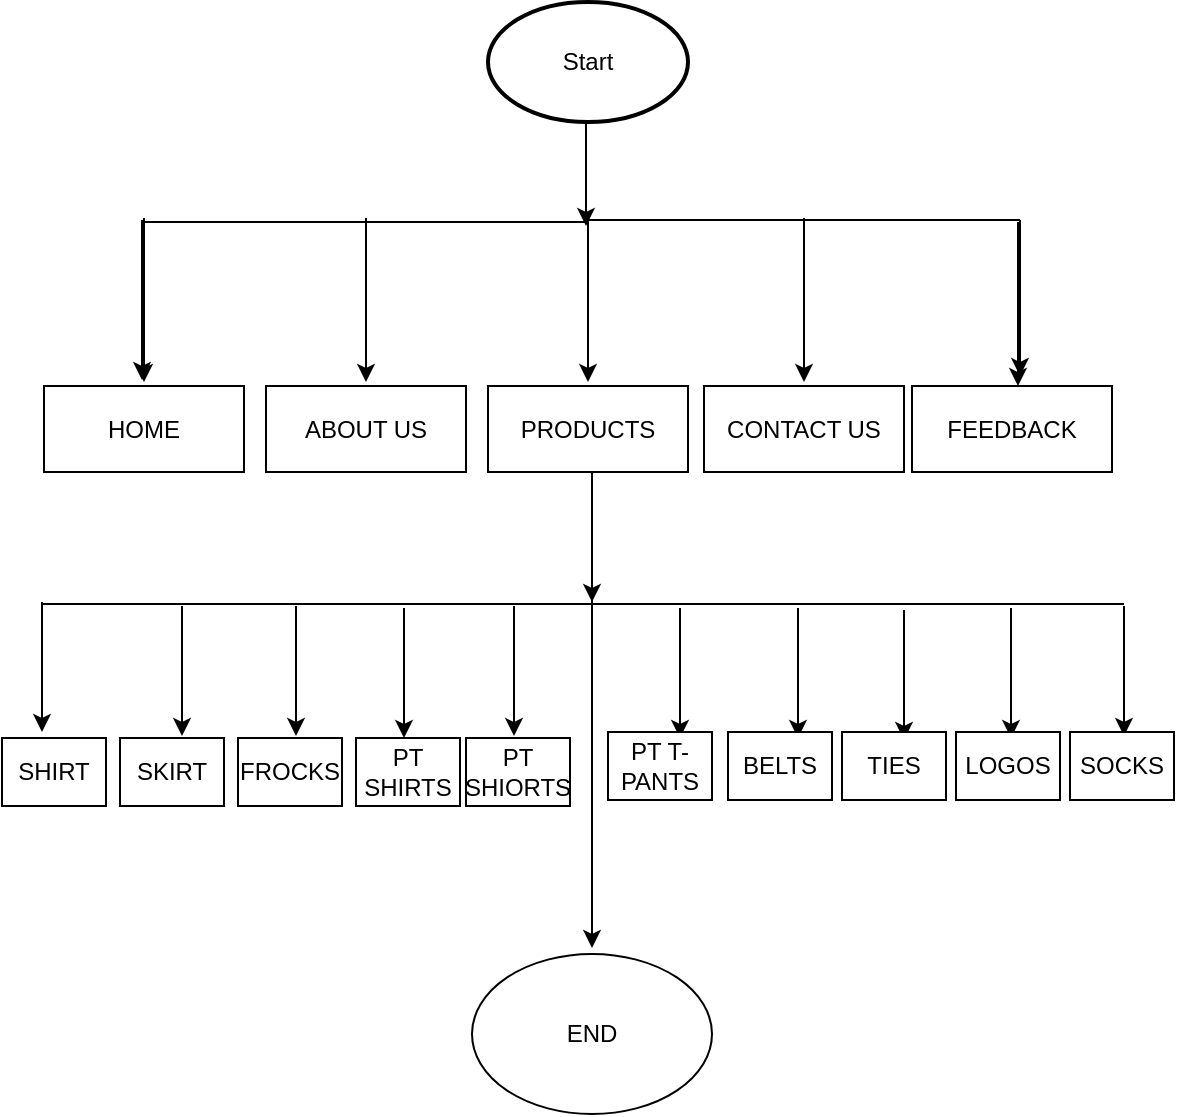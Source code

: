 <mxfile version="14.8.4" type="device"><diagram id="C5RBs43oDa-KdzZeNtuy" name="Page-1"><mxGraphModel dx="1210" dy="655" grid="0" gridSize="10" guides="1" tooltips="1" connect="1" arrows="1" fold="1" page="1" pageScale="1" pageWidth="827" pageHeight="1169" math="0" shadow="0"><root><mxCell id="WIyWlLk6GJQsqaUBKTNV-0"/><mxCell id="WIyWlLk6GJQsqaUBKTNV-1" parent="WIyWlLk6GJQsqaUBKTNV-0"/><mxCell id="ECuI2TwySRt1pXK76QCP-0" value="Start" style="strokeWidth=2;html=1;shape=mxgraph.flowchart.start_1;whiteSpace=wrap;" parent="WIyWlLk6GJQsqaUBKTNV-1" vertex="1"><mxGeometry x="364" y="82" width="100" height="60" as="geometry"/></mxCell><mxCell id="ECuI2TwySRt1pXK76QCP-3" value="" style="endArrow=classic;html=1;edgeStyle=orthogonalEdgeStyle;" parent="WIyWlLk6GJQsqaUBKTNV-1" edge="1"><mxGeometry width="50" height="50" relative="1" as="geometry"><mxPoint x="413" y="142" as="sourcePoint"/><mxPoint x="413" y="194" as="targetPoint"/></mxGeometry></mxCell><mxCell id="ECuI2TwySRt1pXK76QCP-4" value="" style="endArrow=classic;html=1;" parent="WIyWlLk6GJQsqaUBKTNV-1" edge="1"><mxGeometry width="50" height="50" relative="1" as="geometry"><mxPoint x="191" y="191" as="sourcePoint"/><mxPoint x="191" y="271" as="targetPoint"/></mxGeometry></mxCell><mxCell id="ECuI2TwySRt1pXK76QCP-5" value="" style="endArrow=classic;html=1;" parent="WIyWlLk6GJQsqaUBKTNV-1" edge="1"><mxGeometry width="50" height="50" relative="1" as="geometry"><mxPoint x="630" y="191" as="sourcePoint"/><mxPoint x="630" y="269" as="targetPoint"/></mxGeometry></mxCell><mxCell id="ECuI2TwySRt1pXK76QCP-8" value="" style="endArrow=none;html=1;" parent="WIyWlLk6GJQsqaUBKTNV-1" edge="1"><mxGeometry width="50" height="50" relative="1" as="geometry"><mxPoint x="414" y="191" as="sourcePoint"/><mxPoint x="488" y="191" as="targetPoint"/></mxGeometry></mxCell><mxCell id="ECuI2TwySRt1pXK76QCP-9" value="" style="endArrow=none;html=1;" parent="WIyWlLk6GJQsqaUBKTNV-1" edge="1"><mxGeometry width="50" height="50" relative="1" as="geometry"><mxPoint x="340" y="192" as="sourcePoint"/><mxPoint x="414" y="192" as="targetPoint"/></mxGeometry></mxCell><mxCell id="Zq1pGLSrt-RhSTsyo5HO-0" value="" style="endArrow=none;html=1;" edge="1" parent="WIyWlLk6GJQsqaUBKTNV-1"><mxGeometry width="50" height="50" relative="1" as="geometry"><mxPoint x="266" y="192" as="sourcePoint"/><mxPoint x="340" y="192" as="targetPoint"/></mxGeometry></mxCell><mxCell id="Zq1pGLSrt-RhSTsyo5HO-1" value="" style="endArrow=none;html=1;" edge="1" parent="WIyWlLk6GJQsqaUBKTNV-1"><mxGeometry width="50" height="50" relative="1" as="geometry"><mxPoint x="485" y="191" as="sourcePoint"/><mxPoint x="559" y="191" as="targetPoint"/></mxGeometry></mxCell><mxCell id="Zq1pGLSrt-RhSTsyo5HO-2" value="" style="endArrow=classic;html=1;" edge="1" parent="WIyWlLk6GJQsqaUBKTNV-1"><mxGeometry width="50" height="50" relative="1" as="geometry"><mxPoint x="414" y="190" as="sourcePoint"/><mxPoint x="414" y="272" as="targetPoint"/></mxGeometry></mxCell><mxCell id="Zq1pGLSrt-RhSTsyo5HO-3" value="" style="endArrow=none;html=1;" edge="1" parent="WIyWlLk6GJQsqaUBKTNV-1"><mxGeometry width="50" height="50" relative="1" as="geometry"><mxPoint x="192" y="192" as="sourcePoint"/><mxPoint x="266" y="192" as="targetPoint"/></mxGeometry></mxCell><mxCell id="Zq1pGLSrt-RhSTsyo5HO-4" value="" style="endArrow=none;html=1;" edge="1" parent="WIyWlLk6GJQsqaUBKTNV-1"><mxGeometry width="50" height="50" relative="1" as="geometry"><mxPoint x="556" y="191" as="sourcePoint"/><mxPoint x="630" y="191" as="targetPoint"/></mxGeometry></mxCell><mxCell id="Zq1pGLSrt-RhSTsyo5HO-5" value="PRODUCTS" style="rounded=0;whiteSpace=wrap;html=1;" vertex="1" parent="WIyWlLk6GJQsqaUBKTNV-1"><mxGeometry x="364" y="274" width="100" height="43" as="geometry"/></mxCell><mxCell id="Zq1pGLSrt-RhSTsyo5HO-13" value="CONTACT US" style="rounded=0;whiteSpace=wrap;html=1;" vertex="1" parent="WIyWlLk6GJQsqaUBKTNV-1"><mxGeometry x="472" y="274" width="100" height="43" as="geometry"/></mxCell><mxCell id="Zq1pGLSrt-RhSTsyo5HO-14" value="" style="endArrow=classic;html=1;" edge="1" parent="WIyWlLk6GJQsqaUBKTNV-1"><mxGeometry width="50" height="50" relative="1" as="geometry"><mxPoint x="522" y="190" as="sourcePoint"/><mxPoint x="522" y="272" as="targetPoint"/></mxGeometry></mxCell><mxCell id="Zq1pGLSrt-RhSTsyo5HO-15" value="FEEDBACK" style="rounded=0;whiteSpace=wrap;html=1;" vertex="1" parent="WIyWlLk6GJQsqaUBKTNV-1"><mxGeometry x="576" y="274" width="100" height="43" as="geometry"/></mxCell><mxCell id="Zq1pGLSrt-RhSTsyo5HO-16" value="" style="endArrow=classic;html=1;" edge="1" parent="WIyWlLk6GJQsqaUBKTNV-1"><mxGeometry width="50" height="50" relative="1" as="geometry"><mxPoint x="629" y="192" as="sourcePoint"/><mxPoint x="629" y="274" as="targetPoint"/></mxGeometry></mxCell><mxCell id="Zq1pGLSrt-RhSTsyo5HO-19" value="ABOUT US" style="rounded=0;whiteSpace=wrap;html=1;" vertex="1" parent="WIyWlLk6GJQsqaUBKTNV-1"><mxGeometry x="253" y="274" width="100" height="43" as="geometry"/></mxCell><mxCell id="Zq1pGLSrt-RhSTsyo5HO-20" value="" style="endArrow=classic;html=1;" edge="1" parent="WIyWlLk6GJQsqaUBKTNV-1"><mxGeometry width="50" height="50" relative="1" as="geometry"><mxPoint x="303" y="190" as="sourcePoint"/><mxPoint x="303" y="272" as="targetPoint"/></mxGeometry></mxCell><mxCell id="Zq1pGLSrt-RhSTsyo5HO-21" value="HOME" style="rounded=0;whiteSpace=wrap;html=1;" vertex="1" parent="WIyWlLk6GJQsqaUBKTNV-1"><mxGeometry x="142" y="274" width="100" height="43" as="geometry"/></mxCell><mxCell id="Zq1pGLSrt-RhSTsyo5HO-22" value="" style="endArrow=classic;html=1;" edge="1" parent="WIyWlLk6GJQsqaUBKTNV-1"><mxGeometry width="50" height="50" relative="1" as="geometry"><mxPoint x="192" y="190" as="sourcePoint"/><mxPoint x="192" y="272" as="targetPoint"/></mxGeometry></mxCell><mxCell id="Zq1pGLSrt-RhSTsyo5HO-27" style="edgeStyle=orthogonalEdgeStyle;rounded=0;orthogonalLoop=1;jettySize=auto;html=1;" edge="1" parent="WIyWlLk6GJQsqaUBKTNV-1"><mxGeometry relative="1" as="geometry"><mxPoint x="416" y="382" as="targetPoint"/><mxPoint x="416" y="317" as="sourcePoint"/><Array as="points"><mxPoint x="416" y="360"/><mxPoint x="416" y="360"/></Array></mxGeometry></mxCell><mxCell id="Zq1pGLSrt-RhSTsyo5HO-28" value="" style="endArrow=none;html=1;" edge="1" parent="WIyWlLk6GJQsqaUBKTNV-1"><mxGeometry width="50" height="50" relative="1" as="geometry"><mxPoint x="141" y="383" as="sourcePoint"/><mxPoint x="682" y="383" as="targetPoint"/><Array as="points"><mxPoint x="407" y="383"/></Array></mxGeometry></mxCell><mxCell id="Zq1pGLSrt-RhSTsyo5HO-29" style="edgeStyle=orthogonalEdgeStyle;rounded=0;orthogonalLoop=1;jettySize=auto;html=1;" edge="1" parent="WIyWlLk6GJQsqaUBKTNV-1"><mxGeometry relative="1" as="geometry"><mxPoint x="377" y="449" as="targetPoint"/><mxPoint x="377" y="384" as="sourcePoint"/><Array as="points"><mxPoint x="377" y="427"/><mxPoint x="377" y="427"/></Array></mxGeometry></mxCell><mxCell id="Zq1pGLSrt-RhSTsyo5HO-36" style="edgeStyle=orthogonalEdgeStyle;rounded=0;orthogonalLoop=1;jettySize=auto;html=1;" edge="1" parent="WIyWlLk6GJQsqaUBKTNV-1"><mxGeometry relative="1" as="geometry"><mxPoint x="322" y="450" as="targetPoint"/><mxPoint x="322" y="385" as="sourcePoint"/><Array as="points"><mxPoint x="322" y="428"/><mxPoint x="322" y="428"/></Array></mxGeometry></mxCell><mxCell id="Zq1pGLSrt-RhSTsyo5HO-37" style="edgeStyle=orthogonalEdgeStyle;rounded=0;orthogonalLoop=1;jettySize=auto;html=1;" edge="1" parent="WIyWlLk6GJQsqaUBKTNV-1"><mxGeometry relative="1" as="geometry"><mxPoint x="268" y="449" as="targetPoint"/><mxPoint x="268" y="384" as="sourcePoint"/><Array as="points"><mxPoint x="268" y="427"/><mxPoint x="268" y="427"/></Array></mxGeometry></mxCell><mxCell id="Zq1pGLSrt-RhSTsyo5HO-38" style="edgeStyle=orthogonalEdgeStyle;rounded=0;orthogonalLoop=1;jettySize=auto;html=1;" edge="1" parent="WIyWlLk6GJQsqaUBKTNV-1"><mxGeometry relative="1" as="geometry"><mxPoint x="211" y="449" as="targetPoint"/><mxPoint x="211" y="384" as="sourcePoint"/><Array as="points"><mxPoint x="211" y="427"/><mxPoint x="211" y="427"/></Array></mxGeometry></mxCell><mxCell id="Zq1pGLSrt-RhSTsyo5HO-39" style="edgeStyle=orthogonalEdgeStyle;rounded=0;orthogonalLoop=1;jettySize=auto;html=1;" edge="1" parent="WIyWlLk6GJQsqaUBKTNV-1"><mxGeometry relative="1" as="geometry"><mxPoint x="141" y="447" as="targetPoint"/><mxPoint x="141" y="382" as="sourcePoint"/><Array as="points"><mxPoint x="141" y="425"/><mxPoint x="141" y="425"/></Array></mxGeometry></mxCell><mxCell id="Zq1pGLSrt-RhSTsyo5HO-40" style="edgeStyle=orthogonalEdgeStyle;rounded=0;orthogonalLoop=1;jettySize=auto;html=1;" edge="1" parent="WIyWlLk6GJQsqaUBKTNV-1"><mxGeometry relative="1" as="geometry"><mxPoint x="682" y="449" as="targetPoint"/><mxPoint x="682" y="384" as="sourcePoint"/><Array as="points"><mxPoint x="682" y="427"/><mxPoint x="682" y="427"/></Array></mxGeometry></mxCell><mxCell id="Zq1pGLSrt-RhSTsyo5HO-41" style="edgeStyle=orthogonalEdgeStyle;rounded=0;orthogonalLoop=1;jettySize=auto;html=1;" edge="1" parent="WIyWlLk6GJQsqaUBKTNV-1"><mxGeometry relative="1" as="geometry"><mxPoint x="460" y="450" as="targetPoint"/><mxPoint x="460" y="385" as="sourcePoint"/><Array as="points"><mxPoint x="460" y="428"/><mxPoint x="460" y="428"/></Array></mxGeometry></mxCell><mxCell id="Zq1pGLSrt-RhSTsyo5HO-42" style="edgeStyle=orthogonalEdgeStyle;rounded=0;orthogonalLoop=1;jettySize=auto;html=1;" edge="1" parent="WIyWlLk6GJQsqaUBKTNV-1"><mxGeometry relative="1" as="geometry"><mxPoint x="519" y="450" as="targetPoint"/><mxPoint x="519" y="385" as="sourcePoint"/><Array as="points"><mxPoint x="519" y="428"/><mxPoint x="519" y="428"/></Array></mxGeometry></mxCell><mxCell id="Zq1pGLSrt-RhSTsyo5HO-43" style="edgeStyle=orthogonalEdgeStyle;rounded=0;orthogonalLoop=1;jettySize=auto;html=1;" edge="1" parent="WIyWlLk6GJQsqaUBKTNV-1"><mxGeometry relative="1" as="geometry"><mxPoint x="572" y="451" as="targetPoint"/><mxPoint x="572" y="386" as="sourcePoint"/><Array as="points"><mxPoint x="572" y="429"/><mxPoint x="572" y="429"/></Array></mxGeometry></mxCell><mxCell id="Zq1pGLSrt-RhSTsyo5HO-44" style="edgeStyle=orthogonalEdgeStyle;rounded=0;orthogonalLoop=1;jettySize=auto;html=1;" edge="1" parent="WIyWlLk6GJQsqaUBKTNV-1"><mxGeometry relative="1" as="geometry"><mxPoint x="625.5" y="450" as="targetPoint"/><mxPoint x="625.5" y="385" as="sourcePoint"/><Array as="points"><mxPoint x="625.5" y="428"/><mxPoint x="625.5" y="428"/></Array></mxGeometry></mxCell><mxCell id="Zq1pGLSrt-RhSTsyo5HO-54" value="SOCKS" style="rounded=0;whiteSpace=wrap;html=1;" vertex="1" parent="WIyWlLk6GJQsqaUBKTNV-1"><mxGeometry x="655" y="447" width="52" height="34" as="geometry"/></mxCell><mxCell id="Zq1pGLSrt-RhSTsyo5HO-56" value="SHIRT" style="rounded=0;whiteSpace=wrap;html=1;" vertex="1" parent="WIyWlLk6GJQsqaUBKTNV-1"><mxGeometry x="121" y="450" width="52" height="34" as="geometry"/></mxCell><mxCell id="Zq1pGLSrt-RhSTsyo5HO-57" value="SKIRT" style="rounded=0;whiteSpace=wrap;html=1;" vertex="1" parent="WIyWlLk6GJQsqaUBKTNV-1"><mxGeometry x="180" y="450" width="52" height="34" as="geometry"/></mxCell><mxCell id="Zq1pGLSrt-RhSTsyo5HO-58" value="FROCKS" style="rounded=0;whiteSpace=wrap;html=1;" vertex="1" parent="WIyWlLk6GJQsqaUBKTNV-1"><mxGeometry x="239" y="450" width="52" height="34" as="geometry"/></mxCell><mxCell id="Zq1pGLSrt-RhSTsyo5HO-59" value="PT SHIRTS" style="rounded=0;whiteSpace=wrap;html=1;" vertex="1" parent="WIyWlLk6GJQsqaUBKTNV-1"><mxGeometry x="298" y="450" width="52" height="34" as="geometry"/></mxCell><mxCell id="Zq1pGLSrt-RhSTsyo5HO-60" value="PT SHIORTS" style="rounded=0;whiteSpace=wrap;html=1;" vertex="1" parent="WIyWlLk6GJQsqaUBKTNV-1"><mxGeometry x="353" y="450" width="52" height="34" as="geometry"/></mxCell><mxCell id="Zq1pGLSrt-RhSTsyo5HO-61" value="PT T-PANTS" style="rounded=0;whiteSpace=wrap;html=1;" vertex="1" parent="WIyWlLk6GJQsqaUBKTNV-1"><mxGeometry x="424" y="447" width="52" height="34" as="geometry"/></mxCell><mxCell id="Zq1pGLSrt-RhSTsyo5HO-62" value="BELTS" style="rounded=0;whiteSpace=wrap;html=1;" vertex="1" parent="WIyWlLk6GJQsqaUBKTNV-1"><mxGeometry x="484" y="447" width="52" height="34" as="geometry"/></mxCell><mxCell id="Zq1pGLSrt-RhSTsyo5HO-63" value="TIES" style="rounded=0;whiteSpace=wrap;html=1;" vertex="1" parent="WIyWlLk6GJQsqaUBKTNV-1"><mxGeometry x="541" y="447" width="52" height="34" as="geometry"/></mxCell><mxCell id="Zq1pGLSrt-RhSTsyo5HO-64" value="LOGOS" style="rounded=0;whiteSpace=wrap;html=1;" vertex="1" parent="WIyWlLk6GJQsqaUBKTNV-1"><mxGeometry x="598" y="447" width="52" height="34" as="geometry"/></mxCell><mxCell id="Zq1pGLSrt-RhSTsyo5HO-66" style="edgeStyle=orthogonalEdgeStyle;rounded=0;orthogonalLoop=1;jettySize=auto;html=1;" edge="1" parent="WIyWlLk6GJQsqaUBKTNV-1"><mxGeometry relative="1" as="geometry"><mxPoint x="416" y="555" as="targetPoint"/><mxPoint x="416" y="380" as="sourcePoint"/><Array as="points"><mxPoint x="416" y="428"/><mxPoint x="416" y="428"/></Array></mxGeometry></mxCell><mxCell id="Zq1pGLSrt-RhSTsyo5HO-68" value="END" style="ellipse;whiteSpace=wrap;html=1;" vertex="1" parent="WIyWlLk6GJQsqaUBKTNV-1"><mxGeometry x="356" y="558" width="120" height="80" as="geometry"/></mxCell></root></mxGraphModel></diagram></mxfile>